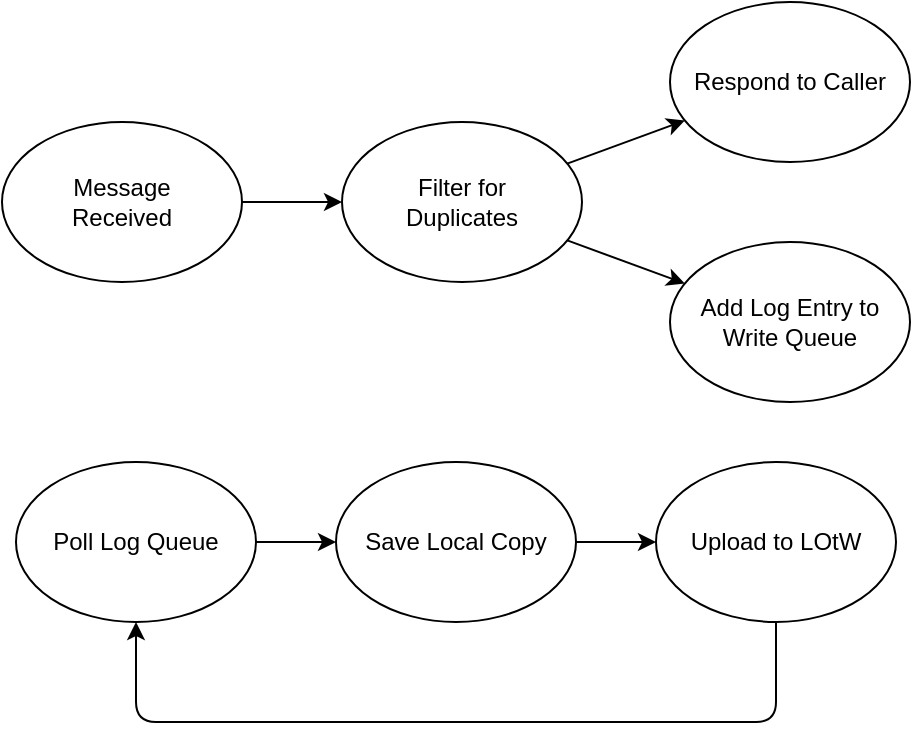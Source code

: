 <mxfile>
    <diagram id="Sz3kjXundq0QPt25j5mu" name="Page-1">
        <mxGraphModel dx="1458" dy="680" grid="1" gridSize="10" guides="1" tooltips="1" connect="1" arrows="1" fold="1" page="1" pageScale="1" pageWidth="827" pageHeight="1169" math="0" shadow="0">
            <root>
                <mxCell id="0"/>
                <mxCell id="1" parent="0"/>
                <mxCell id="19" style="edgeStyle=none;html=1;" parent="1" source="12" target="13" edge="1">
                    <mxGeometry relative="1" as="geometry"/>
                </mxCell>
                <mxCell id="12" value="Message &lt;br&gt;Received" style="ellipse;whiteSpace=wrap;html=1;" parent="1" vertex="1">
                    <mxGeometry x="187" y="390" width="120" height="80" as="geometry"/>
                </mxCell>
                <mxCell id="20" style="edgeStyle=none;html=1;" parent="1" source="13" target="14" edge="1">
                    <mxGeometry relative="1" as="geometry"/>
                </mxCell>
                <mxCell id="21" style="edgeStyle=none;html=1;" parent="1" source="13" target="15" edge="1">
                    <mxGeometry relative="1" as="geometry"/>
                </mxCell>
                <mxCell id="13" value="Filter for &lt;br&gt;Duplicates" style="ellipse;whiteSpace=wrap;html=1;" parent="1" vertex="1">
                    <mxGeometry x="357" y="390" width="120" height="80" as="geometry"/>
                </mxCell>
                <mxCell id="14" value="Respond to Caller" style="ellipse;whiteSpace=wrap;html=1;" parent="1" vertex="1">
                    <mxGeometry x="521" y="330" width="120" height="80" as="geometry"/>
                </mxCell>
                <mxCell id="15" value="Add Log Entry to Write Queue" style="ellipse;whiteSpace=wrap;html=1;" parent="1" vertex="1">
                    <mxGeometry x="521" y="450" width="120" height="80" as="geometry"/>
                </mxCell>
                <mxCell id="22" style="edgeStyle=none;html=1;" parent="1" source="16" target="17" edge="1">
                    <mxGeometry relative="1" as="geometry"/>
                </mxCell>
                <mxCell id="16" value="Poll Log Queue" style="ellipse;whiteSpace=wrap;html=1;" parent="1" vertex="1">
                    <mxGeometry x="194" y="560" width="120" height="80" as="geometry"/>
                </mxCell>
                <mxCell id="23" style="edgeStyle=none;html=1;" parent="1" source="17" target="18" edge="1">
                    <mxGeometry relative="1" as="geometry"/>
                </mxCell>
                <mxCell id="17" value="Save Local Copy" style="ellipse;whiteSpace=wrap;html=1;" parent="1" vertex="1">
                    <mxGeometry x="354" y="560" width="120" height="80" as="geometry"/>
                </mxCell>
                <mxCell id="24" style="edgeStyle=none;html=1;" parent="1" source="18" target="16" edge="1">
                    <mxGeometry relative="1" as="geometry">
                        <Array as="points">
                            <mxPoint x="574" y="690"/>
                            <mxPoint x="254" y="690"/>
                        </Array>
                    </mxGeometry>
                </mxCell>
                <mxCell id="18" value="Upload to LOtW" style="ellipse;whiteSpace=wrap;html=1;" parent="1" vertex="1">
                    <mxGeometry x="514" y="560" width="120" height="80" as="geometry"/>
                </mxCell>
            </root>
        </mxGraphModel>
    </diagram>
</mxfile>